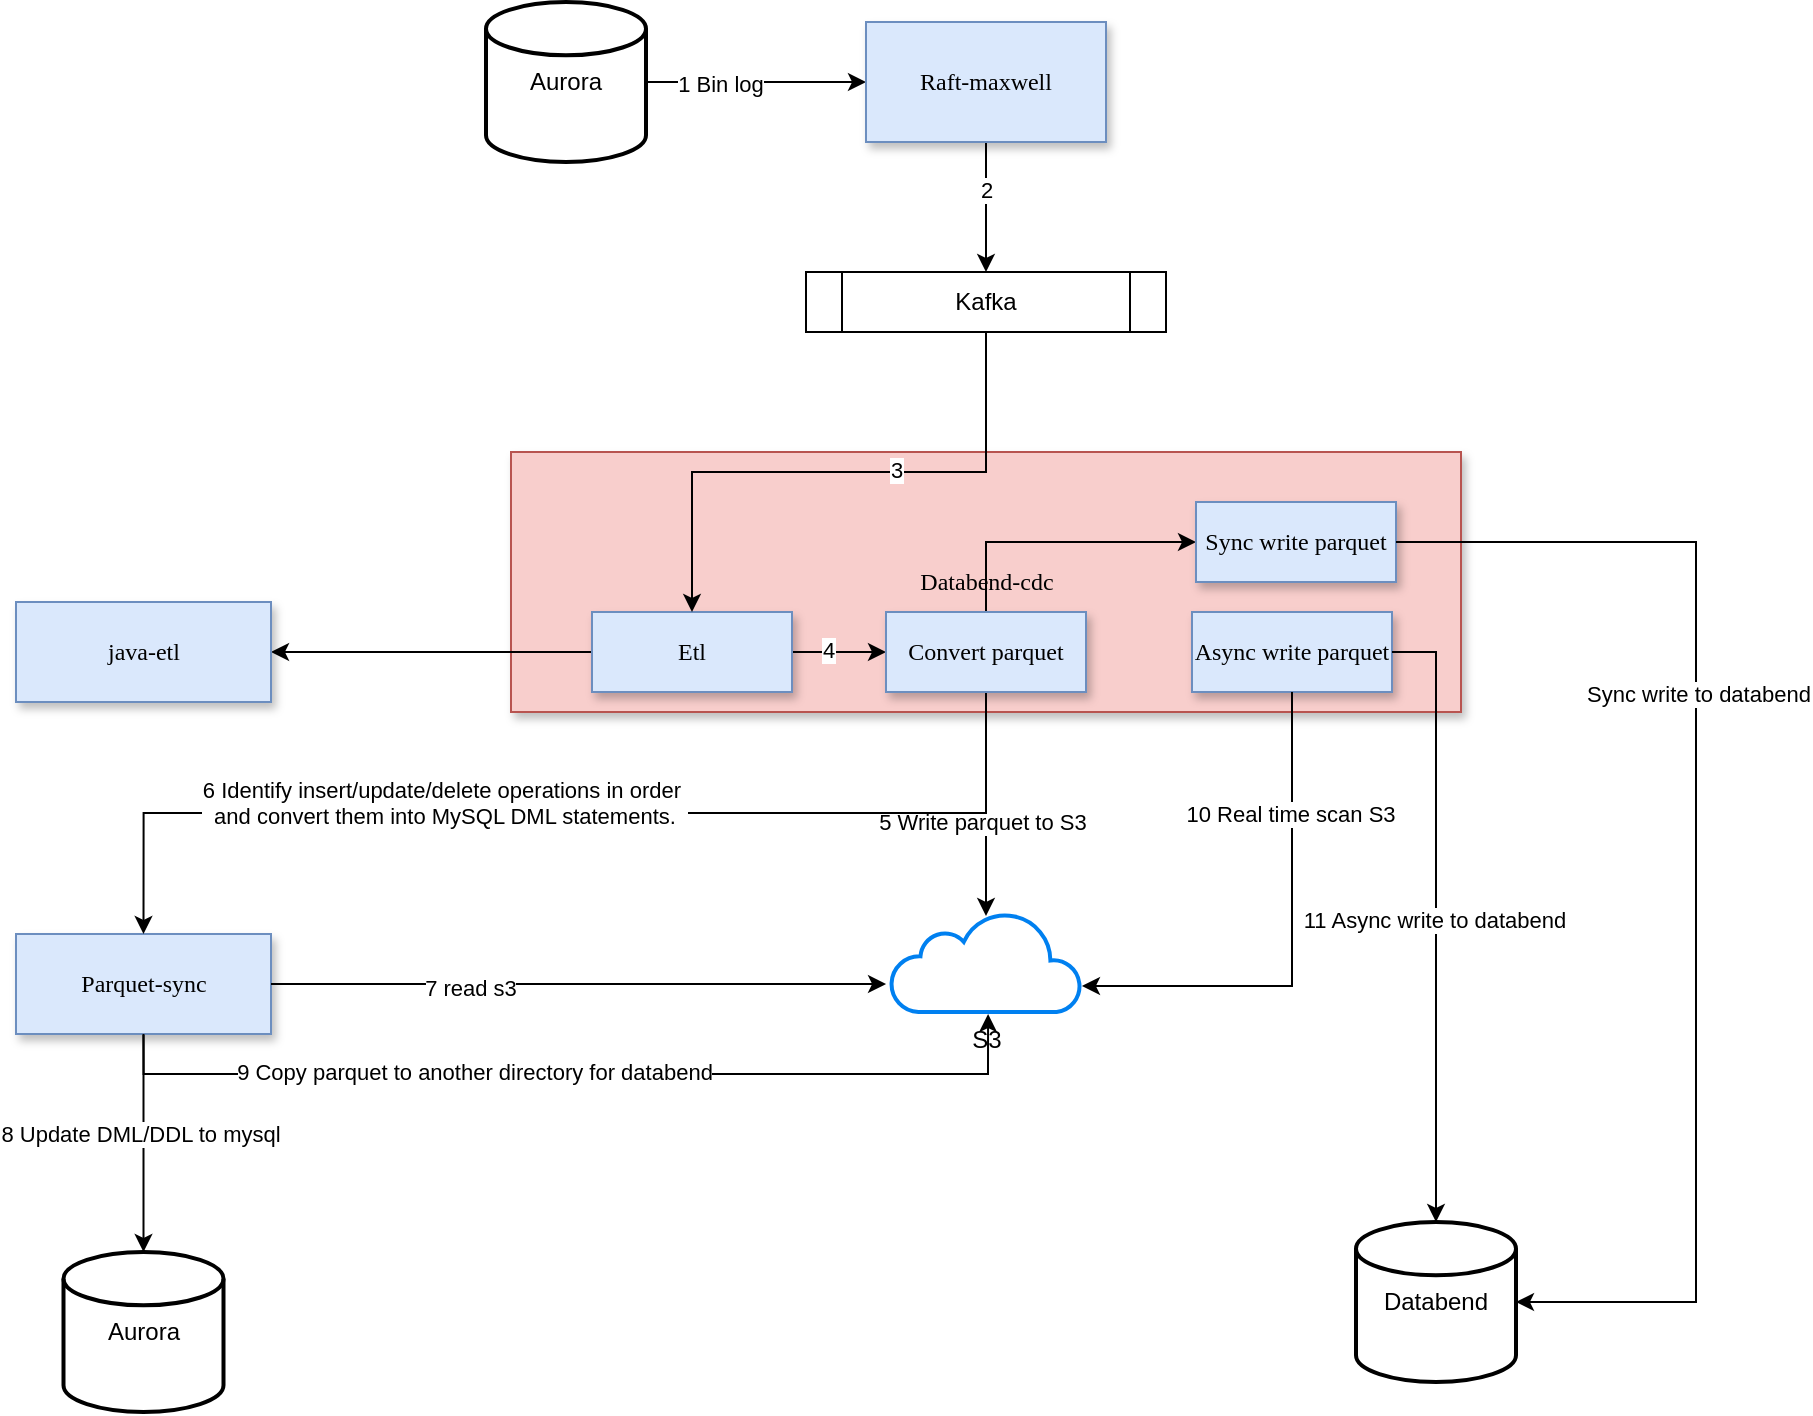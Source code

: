 <mxfile version="27.1.1">
  <diagram name="第 1 页" id="mKnvXgXuS8pGYyAErCx5">
    <mxGraphModel dx="1234" dy="757" grid="1" gridSize="10" guides="1" tooltips="1" connect="1" arrows="1" fold="1" page="1" pageScale="1" pageWidth="1654" pageHeight="1169" math="0" shadow="0">
      <root>
        <mxCell id="0" />
        <mxCell id="1" parent="0" />
        <mxCell id="67hWNu62ocXWBOCx5b0s-8" style="edgeStyle=orthogonalEdgeStyle;rounded=0;orthogonalLoop=1;jettySize=auto;html=1;exitX=1;exitY=0.5;exitDx=0;exitDy=0;exitPerimeter=0;" edge="1" parent="1" source="67hWNu62ocXWBOCx5b0s-1" target="67hWNu62ocXWBOCx5b0s-2">
          <mxGeometry relative="1" as="geometry" />
        </mxCell>
        <mxCell id="67hWNu62ocXWBOCx5b0s-50" value="1 Bin log" style="edgeLabel;html=1;align=center;verticalAlign=middle;resizable=0;points=[];" vertex="1" connectable="0" parent="67hWNu62ocXWBOCx5b0s-8">
          <mxGeometry x="-0.327" y="-1" relative="1" as="geometry">
            <mxPoint as="offset" />
          </mxGeometry>
        </mxCell>
        <mxCell id="67hWNu62ocXWBOCx5b0s-1" value="Aurora" style="strokeWidth=2;html=1;shape=mxgraph.flowchart.database;whiteSpace=wrap;" vertex="1" parent="1">
          <mxGeometry x="545" y="90" width="80" height="80" as="geometry" />
        </mxCell>
        <mxCell id="67hWNu62ocXWBOCx5b0s-11" style="edgeStyle=orthogonalEdgeStyle;rounded=0;orthogonalLoop=1;jettySize=auto;html=1;exitX=0.5;exitY=1;exitDx=0;exitDy=0;" edge="1" parent="1" source="67hWNu62ocXWBOCx5b0s-2" target="67hWNu62ocXWBOCx5b0s-4">
          <mxGeometry relative="1" as="geometry" />
        </mxCell>
        <mxCell id="67hWNu62ocXWBOCx5b0s-38" value="2" style="edgeLabel;html=1;align=center;verticalAlign=middle;resizable=0;points=[];" vertex="1" connectable="0" parent="67hWNu62ocXWBOCx5b0s-11">
          <mxGeometry x="-0.262" relative="1" as="geometry">
            <mxPoint as="offset" />
          </mxGeometry>
        </mxCell>
        <mxCell id="67hWNu62ocXWBOCx5b0s-2" value="Raft-maxwell" style="rounded=0;whiteSpace=wrap;html=1;fillColor=#dae8fc;strokeColor=#6c8ebf;shadow=1;fontFamily=Tahoma;" vertex="1" parent="1">
          <mxGeometry x="735" y="100" width="120" height="60" as="geometry" />
        </mxCell>
        <mxCell id="67hWNu62ocXWBOCx5b0s-22" style="edgeStyle=orthogonalEdgeStyle;rounded=0;orthogonalLoop=1;jettySize=auto;html=1;exitX=0.5;exitY=1;exitDx=0;exitDy=0;" edge="1" parent="1" source="67hWNu62ocXWBOCx5b0s-3" target="67hWNu62ocXWBOCx5b0s-9">
          <mxGeometry relative="1" as="geometry" />
        </mxCell>
        <mxCell id="67hWNu62ocXWBOCx5b0s-23" value="8 Update DML/DDL to mysql" style="edgeLabel;html=1;align=center;verticalAlign=middle;resizable=0;points=[];" vertex="1" connectable="0" parent="67hWNu62ocXWBOCx5b0s-22">
          <mxGeometry x="-0.089" y="-2" relative="1" as="geometry">
            <mxPoint as="offset" />
          </mxGeometry>
        </mxCell>
        <mxCell id="67hWNu62ocXWBOCx5b0s-3" value="Parquet-sync" style="rounded=0;whiteSpace=wrap;html=1;fillColor=#dae8fc;strokeColor=#6c8ebf;shadow=1;fontFamily=Tahoma;" vertex="1" parent="1">
          <mxGeometry x="310" y="556" width="127.5" height="50" as="geometry" />
        </mxCell>
        <mxCell id="67hWNu62ocXWBOCx5b0s-4" value="Kafka" style="shape=process;whiteSpace=wrap;html=1;backgroundOutline=1;" vertex="1" parent="1">
          <mxGeometry x="705" y="225" width="180" height="30" as="geometry" />
        </mxCell>
        <mxCell id="67hWNu62ocXWBOCx5b0s-5" value="Databend-cdc" style="rounded=0;whiteSpace=wrap;html=1;fillColor=#f8cecc;strokeColor=#b85450;shadow=1;fontFamily=Tahoma;" vertex="1" parent="1">
          <mxGeometry x="557.5" y="315" width="475" height="130" as="geometry" />
        </mxCell>
        <mxCell id="67hWNu62ocXWBOCx5b0s-7" value="S3" style="html=1;verticalLabelPosition=bottom;align=center;labelBackgroundColor=#ffffff;verticalAlign=top;strokeWidth=2;strokeColor=#0080F0;shadow=0;dashed=0;shape=mxgraph.ios7.icons.cloud;" vertex="1" parent="1">
          <mxGeometry x="747.5" y="545" width="95" height="50" as="geometry" />
        </mxCell>
        <mxCell id="67hWNu62ocXWBOCx5b0s-9" value="Aurora" style="strokeWidth=2;html=1;shape=mxgraph.flowchart.database;whiteSpace=wrap;" vertex="1" parent="1">
          <mxGeometry x="333.75" y="715" width="80" height="80" as="geometry" />
        </mxCell>
        <mxCell id="67hWNu62ocXWBOCx5b0s-10" value="Databend" style="strokeWidth=2;html=1;shape=mxgraph.flowchart.database;whiteSpace=wrap;" vertex="1" parent="1">
          <mxGeometry x="980" y="700" width="80" height="80" as="geometry" />
        </mxCell>
        <mxCell id="67hWNu62ocXWBOCx5b0s-13" style="edgeStyle=orthogonalEdgeStyle;rounded=0;orthogonalLoop=1;jettySize=auto;html=1;entryX=0.5;entryY=0.04;entryDx=0;entryDy=0;entryPerimeter=0;" edge="1" parent="1" source="67hWNu62ocXWBOCx5b0s-25" target="67hWNu62ocXWBOCx5b0s-7">
          <mxGeometry relative="1" as="geometry" />
        </mxCell>
        <mxCell id="67hWNu62ocXWBOCx5b0s-15" value="5 Write parquet to S3" style="edgeLabel;html=1;align=center;verticalAlign=middle;resizable=0;points=[];" vertex="1" connectable="0" parent="67hWNu62ocXWBOCx5b0s-13">
          <mxGeometry x="0.157" y="-2" relative="1" as="geometry">
            <mxPoint as="offset" />
          </mxGeometry>
        </mxCell>
        <mxCell id="67hWNu62ocXWBOCx5b0s-34" value="" style="edgeStyle=orthogonalEdgeStyle;rounded=0;orthogonalLoop=1;jettySize=auto;html=1;" edge="1" parent="1" source="67hWNu62ocXWBOCx5b0s-24" target="67hWNu62ocXWBOCx5b0s-25">
          <mxGeometry relative="1" as="geometry" />
        </mxCell>
        <mxCell id="67hWNu62ocXWBOCx5b0s-40" value="4" style="edgeLabel;html=1;align=center;verticalAlign=middle;resizable=0;points=[];" vertex="1" connectable="0" parent="67hWNu62ocXWBOCx5b0s-34">
          <mxGeometry x="-0.234" y="1" relative="1" as="geometry">
            <mxPoint as="offset" />
          </mxGeometry>
        </mxCell>
        <mxCell id="67hWNu62ocXWBOCx5b0s-60" style="edgeStyle=orthogonalEdgeStyle;rounded=0;orthogonalLoop=1;jettySize=auto;html=1;exitX=0;exitY=0.5;exitDx=0;exitDy=0;entryX=1;entryY=0.5;entryDx=0;entryDy=0;" edge="1" parent="1" source="67hWNu62ocXWBOCx5b0s-24" target="67hWNu62ocXWBOCx5b0s-59">
          <mxGeometry relative="1" as="geometry" />
        </mxCell>
        <mxCell id="67hWNu62ocXWBOCx5b0s-24" value="Etl" style="rounded=0;whiteSpace=wrap;html=1;fillColor=#dae8fc;strokeColor=#6c8ebf;shadow=1;fontFamily=Tahoma;" vertex="1" parent="1">
          <mxGeometry x="598" y="395" width="100" height="40" as="geometry" />
        </mxCell>
        <mxCell id="67hWNu62ocXWBOCx5b0s-54" value="" style="edgeStyle=orthogonalEdgeStyle;rounded=0;orthogonalLoop=1;jettySize=auto;html=1;" edge="1" parent="1" source="67hWNu62ocXWBOCx5b0s-25" target="67hWNu62ocXWBOCx5b0s-51">
          <mxGeometry relative="1" as="geometry">
            <Array as="points">
              <mxPoint x="795" y="360" />
            </Array>
          </mxGeometry>
        </mxCell>
        <mxCell id="67hWNu62ocXWBOCx5b0s-61" style="edgeStyle=orthogonalEdgeStyle;rounded=0;orthogonalLoop=1;jettySize=auto;html=1;exitX=0.5;exitY=1;exitDx=0;exitDy=0;entryX=0.5;entryY=0;entryDx=0;entryDy=0;" edge="1" parent="1" source="67hWNu62ocXWBOCx5b0s-25" target="67hWNu62ocXWBOCx5b0s-3">
          <mxGeometry relative="1" as="geometry" />
        </mxCell>
        <mxCell id="67hWNu62ocXWBOCx5b0s-62" value="6 Identify insert/update/delete operations in order&amp;nbsp;&lt;div&gt;and convert them into MySQL DML statements.&lt;/div&gt;&lt;div&gt;&lt;br&gt;&lt;/div&gt;" style="edgeLabel;html=1;align=center;verticalAlign=middle;resizable=0;points=[];" vertex="1" connectable="0" parent="67hWNu62ocXWBOCx5b0s-61">
          <mxGeometry x="0.227" y="1" relative="1" as="geometry">
            <mxPoint x="1" as="offset" />
          </mxGeometry>
        </mxCell>
        <mxCell id="67hWNu62ocXWBOCx5b0s-25" value="Convert parquet" style="rounded=0;whiteSpace=wrap;html=1;fillColor=#dae8fc;strokeColor=#6c8ebf;shadow=1;fontFamily=Tahoma;" vertex="1" parent="1">
          <mxGeometry x="745" y="395" width="100" height="40" as="geometry" />
        </mxCell>
        <mxCell id="67hWNu62ocXWBOCx5b0s-26" value="Async write parquet" style="rounded=0;whiteSpace=wrap;html=1;fillColor=#dae8fc;strokeColor=#6c8ebf;shadow=1;fontFamily=Tahoma;" vertex="1" parent="1">
          <mxGeometry x="898" y="395" width="100" height="40" as="geometry" />
        </mxCell>
        <mxCell id="67hWNu62ocXWBOCx5b0s-43" style="edgeStyle=orthogonalEdgeStyle;rounded=0;orthogonalLoop=1;jettySize=auto;html=1;exitX=0.5;exitY=1;exitDx=0;exitDy=0;entryX=0.511;entryY=1.02;entryDx=0;entryDy=0;entryPerimeter=0;" edge="1" parent="1" source="67hWNu62ocXWBOCx5b0s-3" target="67hWNu62ocXWBOCx5b0s-7">
          <mxGeometry relative="1" as="geometry" />
        </mxCell>
        <mxCell id="67hWNu62ocXWBOCx5b0s-44" value="9 Copy parquet to another directory for databend" style="edgeLabel;html=1;align=center;verticalAlign=middle;resizable=0;points=[];" vertex="1" connectable="0" parent="67hWNu62ocXWBOCx5b0s-43">
          <mxGeometry x="-0.216" y="1" relative="1" as="geometry">
            <mxPoint as="offset" />
          </mxGeometry>
        </mxCell>
        <mxCell id="67hWNu62ocXWBOCx5b0s-45" style="edgeStyle=orthogonalEdgeStyle;rounded=0;orthogonalLoop=1;jettySize=auto;html=1;exitX=0.5;exitY=1;exitDx=0;exitDy=0;entryX=1.005;entryY=0.74;entryDx=0;entryDy=0;entryPerimeter=0;" edge="1" parent="1" source="67hWNu62ocXWBOCx5b0s-26" target="67hWNu62ocXWBOCx5b0s-7">
          <mxGeometry relative="1" as="geometry" />
        </mxCell>
        <mxCell id="67hWNu62ocXWBOCx5b0s-47" value="10 Real time scan S3" style="edgeLabel;html=1;align=center;verticalAlign=middle;resizable=0;points=[];" vertex="1" connectable="0" parent="67hWNu62ocXWBOCx5b0s-45">
          <mxGeometry x="-0.516" y="-1" relative="1" as="geometry">
            <mxPoint as="offset" />
          </mxGeometry>
        </mxCell>
        <mxCell id="67hWNu62ocXWBOCx5b0s-46" style="edgeStyle=orthogonalEdgeStyle;rounded=0;orthogonalLoop=1;jettySize=auto;html=1;exitX=1;exitY=0.5;exitDx=0;exitDy=0;entryX=0.5;entryY=0;entryDx=0;entryDy=0;entryPerimeter=0;" edge="1" parent="1" source="67hWNu62ocXWBOCx5b0s-26" target="67hWNu62ocXWBOCx5b0s-10">
          <mxGeometry relative="1" as="geometry" />
        </mxCell>
        <mxCell id="67hWNu62ocXWBOCx5b0s-48" value="11 Async write to databend" style="edgeLabel;html=1;align=center;verticalAlign=middle;resizable=0;points=[];" vertex="1" connectable="0" parent="67hWNu62ocXWBOCx5b0s-46">
          <mxGeometry x="0.016" y="-1" relative="1" as="geometry">
            <mxPoint as="offset" />
          </mxGeometry>
        </mxCell>
        <mxCell id="67hWNu62ocXWBOCx5b0s-12" style="edgeStyle=orthogonalEdgeStyle;rounded=0;orthogonalLoop=1;jettySize=auto;html=1;exitX=0.5;exitY=1;exitDx=0;exitDy=0;" edge="1" parent="1" source="67hWNu62ocXWBOCx5b0s-4" target="67hWNu62ocXWBOCx5b0s-24">
          <mxGeometry relative="1" as="geometry" />
        </mxCell>
        <mxCell id="67hWNu62ocXWBOCx5b0s-39" value="3" style="edgeLabel;html=1;align=center;verticalAlign=middle;resizable=0;points=[];" vertex="1" connectable="0" parent="67hWNu62ocXWBOCx5b0s-12">
          <mxGeometry x="-0.2" y="-1" relative="1" as="geometry">
            <mxPoint as="offset" />
          </mxGeometry>
        </mxCell>
        <mxCell id="67hWNu62ocXWBOCx5b0s-51" value="Sync write parquet" style="rounded=0;whiteSpace=wrap;html=1;fillColor=#dae8fc;strokeColor=#6c8ebf;shadow=1;fontFamily=Tahoma;" vertex="1" parent="1">
          <mxGeometry x="900" y="340" width="100" height="40" as="geometry" />
        </mxCell>
        <mxCell id="67hWNu62ocXWBOCx5b0s-55" style="edgeStyle=orthogonalEdgeStyle;rounded=0;orthogonalLoop=1;jettySize=auto;html=1;exitX=1;exitY=0.5;exitDx=0;exitDy=0;entryX=1;entryY=0.5;entryDx=0;entryDy=0;entryPerimeter=0;" edge="1" parent="1" source="67hWNu62ocXWBOCx5b0s-51" target="67hWNu62ocXWBOCx5b0s-10">
          <mxGeometry relative="1" as="geometry">
            <Array as="points">
              <mxPoint x="1150" y="360" />
              <mxPoint x="1150" y="740" />
            </Array>
          </mxGeometry>
        </mxCell>
        <mxCell id="67hWNu62ocXWBOCx5b0s-58" value="Sync write to databend" style="edgeLabel;html=1;align=center;verticalAlign=middle;resizable=0;points=[];" vertex="1" connectable="0" parent="67hWNu62ocXWBOCx5b0s-55">
          <mxGeometry x="-0.271" y="1" relative="1" as="geometry">
            <mxPoint as="offset" />
          </mxGeometry>
        </mxCell>
        <mxCell id="67hWNu62ocXWBOCx5b0s-59" value="java-etl" style="rounded=0;whiteSpace=wrap;html=1;fillColor=#dae8fc;strokeColor=#6c8ebf;shadow=1;fontFamily=Tahoma;" vertex="1" parent="1">
          <mxGeometry x="310" y="390" width="127.5" height="50" as="geometry" />
        </mxCell>
        <mxCell id="67hWNu62ocXWBOCx5b0s-64" style="edgeStyle=orthogonalEdgeStyle;rounded=0;orthogonalLoop=1;jettySize=auto;html=1;exitX=1;exitY=0.5;exitDx=0;exitDy=0;entryX=-0.026;entryY=0.72;entryDx=0;entryDy=0;entryPerimeter=0;" edge="1" parent="1" source="67hWNu62ocXWBOCx5b0s-3" target="67hWNu62ocXWBOCx5b0s-7">
          <mxGeometry relative="1" as="geometry" />
        </mxCell>
        <mxCell id="67hWNu62ocXWBOCx5b0s-65" value="7 read s3" style="edgeLabel;html=1;align=center;verticalAlign=middle;resizable=0;points=[];" vertex="1" connectable="0" parent="67hWNu62ocXWBOCx5b0s-64">
          <mxGeometry x="-0.353" y="-2" relative="1" as="geometry">
            <mxPoint as="offset" />
          </mxGeometry>
        </mxCell>
      </root>
    </mxGraphModel>
  </diagram>
</mxfile>
